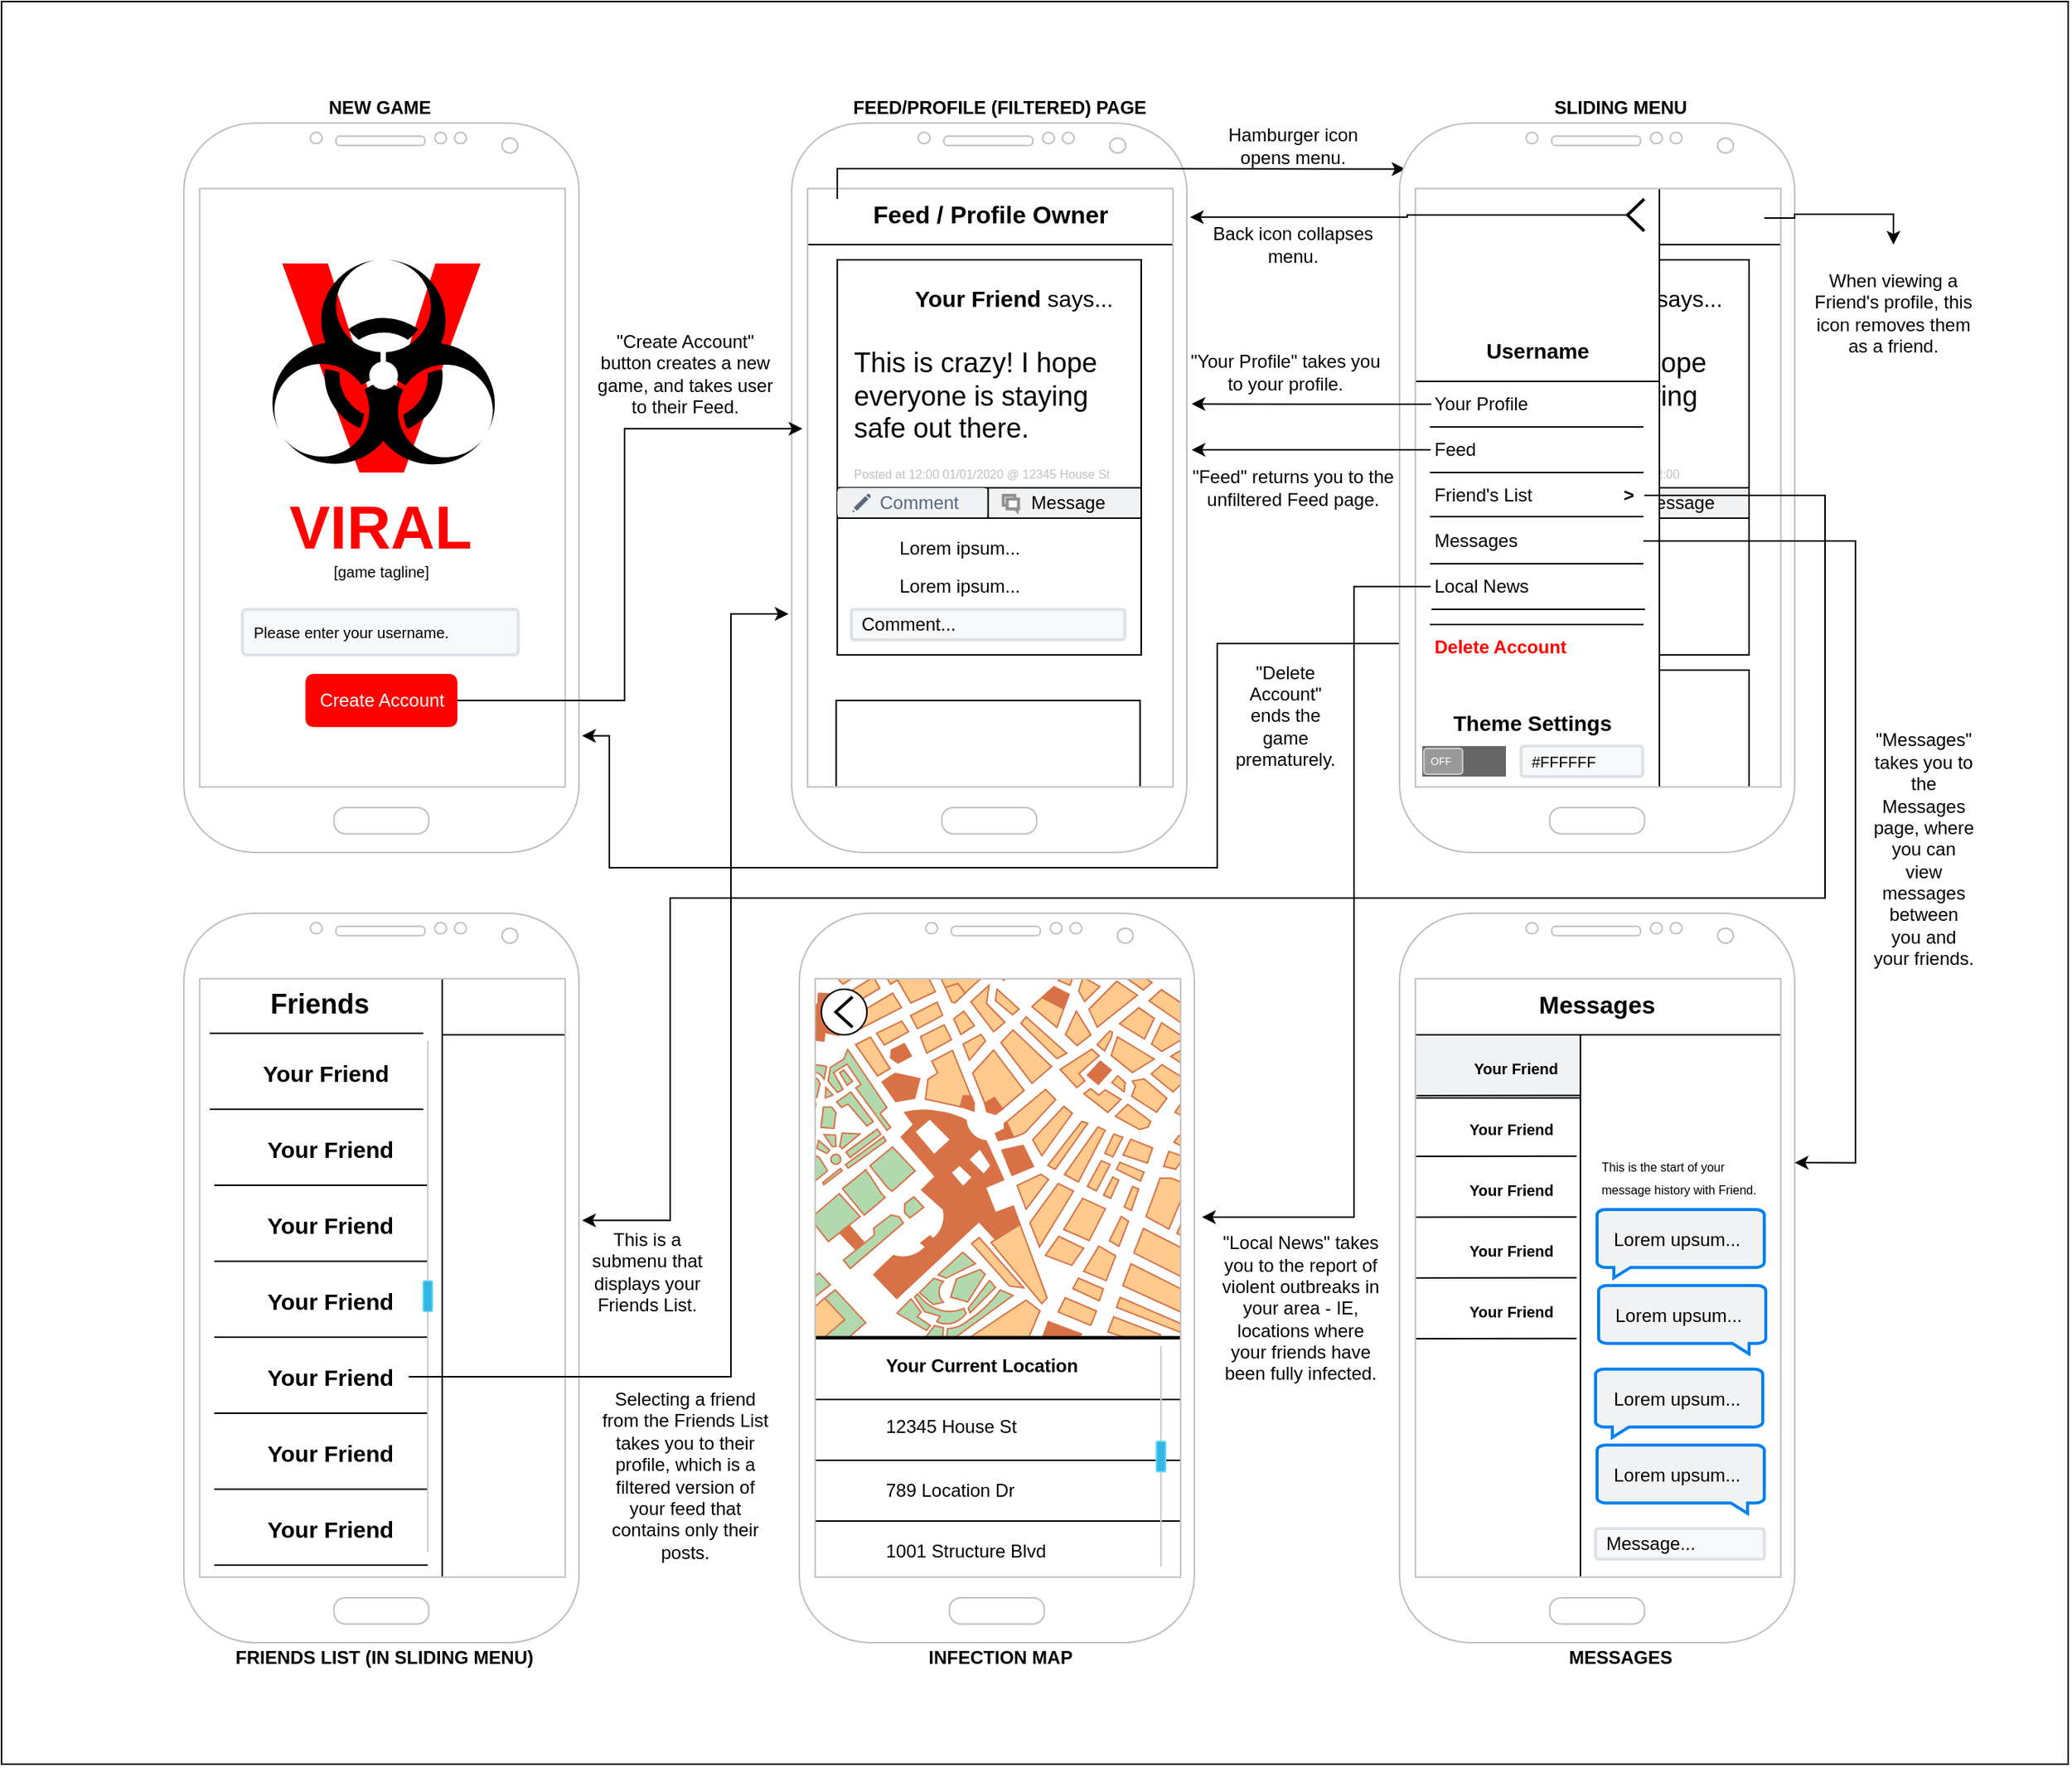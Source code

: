 <mxfile version="13.8.0" type="device"><diagram id="xBEG8nHPjuglZwFJelRr" name="Page-1"><mxGraphModel dx="2881" dy="2189" grid="1" gridSize="10" guides="1" tooltips="1" connect="1" arrows="1" fold="1" page="1" pageScale="1" pageWidth="850" pageHeight="1100" math="0" shadow="0"><root><mxCell id="0"/><mxCell id="1" parent="0"/><mxCell id="6QapBlnQZjhQ1HL3HOUa-1" value="" style="rounded=0;whiteSpace=wrap;html=1;" vertex="1" parent="1"><mxGeometry x="-80" y="-40" width="1360" height="1160" as="geometry"/></mxCell><mxCell id="NJCyC9JoE9aAot3dps7u-272" value="" style="group" parent="1" vertex="1" connectable="0"><mxGeometry x="849" y="650" width="120" height="350" as="geometry"/></mxCell><mxCell id="NJCyC9JoE9aAot3dps7u-276" value="" style="rounded=0;whiteSpace=wrap;html=1;strokeColor=#000000;fillColor=#FFFFFF;fontColor=#000000;" parent="NJCyC9JoE9aAot3dps7u-272" vertex="1"><mxGeometry y="-15" width="110" height="365" as="geometry"/></mxCell><mxCell id="NJCyC9JoE9aAot3dps7u-286" value="" style="group" parent="NJCyC9JoE9aAot3dps7u-272" vertex="1" connectable="0"><mxGeometry x="0.004" y="40" width="107.786" height="30" as="geometry"/></mxCell><mxCell id="NJCyC9JoE9aAot3dps7u-287" value="" style="shape=image;html=1;verticalAlign=top;verticalLabelPosition=bottom;labelBackgroundColor=#ffffff;imageAspect=0;aspect=fixed;image=https://cdn2.iconfinder.com/data/icons/circle-icons-1/64/profle-128.png" parent="NJCyC9JoE9aAot3dps7u-286" vertex="1"><mxGeometry x="4.716" width="23.077" height="23.077" as="geometry"/></mxCell><mxCell id="NJCyC9JoE9aAot3dps7u-288" value="&lt;font size=&quot;1&quot;&gt;&lt;b&gt;Your Friend&lt;/b&gt;&lt;/font&gt;" style="text;html=1;strokeColor=none;fillColor=none;align=left;verticalAlign=middle;whiteSpace=wrap;rounded=0;" parent="NJCyC9JoE9aAot3dps7u-286" vertex="1"><mxGeometry x="35.316" width="72.47" height="23.08" as="geometry"/></mxCell><mxCell id="NJCyC9JoE9aAot3dps7u-289" value="" style="endArrow=none;html=1;entryX=0.993;entryY=0.123;entryDx=0;entryDy=0;entryPerimeter=0;" parent="NJCyC9JoE9aAot3dps7u-286" edge="1"><mxGeometry width="50" height="50" relative="1" as="geometry"><mxPoint y="30" as="sourcePoint"/><mxPoint x="107.546" y="29.895" as="targetPoint"/></mxGeometry></mxCell><mxCell id="NJCyC9JoE9aAot3dps7u-285" value="" style="group" parent="NJCyC9JoE9aAot3dps7u-272" vertex="1" connectable="0"><mxGeometry x="0.004" y="80" width="107.786" height="30" as="geometry"/></mxCell><mxCell id="NJCyC9JoE9aAot3dps7u-282" value="" style="shape=image;html=1;verticalAlign=top;verticalLabelPosition=bottom;labelBackgroundColor=#ffffff;imageAspect=0;aspect=fixed;image=https://cdn2.iconfinder.com/data/icons/circle-icons-1/64/profle-128.png" parent="NJCyC9JoE9aAot3dps7u-285" vertex="1"><mxGeometry x="4.716" width="23.077" height="23.077" as="geometry"/></mxCell><mxCell id="NJCyC9JoE9aAot3dps7u-283" value="&lt;font size=&quot;1&quot;&gt;&lt;b&gt;Your Friend&lt;/b&gt;&lt;/font&gt;" style="text;html=1;strokeColor=none;fillColor=none;align=left;verticalAlign=middle;whiteSpace=wrap;rounded=0;" parent="NJCyC9JoE9aAot3dps7u-285" vertex="1"><mxGeometry x="35.316" width="72.47" height="23.08" as="geometry"/></mxCell><mxCell id="NJCyC9JoE9aAot3dps7u-284" value="" style="endArrow=none;html=1;entryX=0.993;entryY=0.123;entryDx=0;entryDy=0;entryPerimeter=0;" parent="NJCyC9JoE9aAot3dps7u-285" edge="1"><mxGeometry width="50" height="50" relative="1" as="geometry"><mxPoint y="30" as="sourcePoint"/><mxPoint x="107.546" y="29.895" as="targetPoint"/></mxGeometry></mxCell><mxCell id="NJCyC9JoE9aAot3dps7u-290" value="" style="group" parent="NJCyC9JoE9aAot3dps7u-272" vertex="1" connectable="0"><mxGeometry x="0.004" y="120" width="107.786" height="30" as="geometry"/></mxCell><mxCell id="NJCyC9JoE9aAot3dps7u-291" value="" style="shape=image;html=1;verticalAlign=top;verticalLabelPosition=bottom;labelBackgroundColor=#ffffff;imageAspect=0;aspect=fixed;image=https://cdn2.iconfinder.com/data/icons/circle-icons-1/64/profle-128.png" parent="NJCyC9JoE9aAot3dps7u-290" vertex="1"><mxGeometry x="4.716" width="23.077" height="23.077" as="geometry"/></mxCell><mxCell id="NJCyC9JoE9aAot3dps7u-292" value="&lt;font size=&quot;1&quot;&gt;&lt;b&gt;Your Friend&lt;/b&gt;&lt;/font&gt;" style="text;html=1;strokeColor=none;fillColor=none;align=left;verticalAlign=middle;whiteSpace=wrap;rounded=0;" parent="NJCyC9JoE9aAot3dps7u-290" vertex="1"><mxGeometry x="35.316" width="72.47" height="23.08" as="geometry"/></mxCell><mxCell id="NJCyC9JoE9aAot3dps7u-293" value="" style="endArrow=none;html=1;entryX=0.993;entryY=0.123;entryDx=0;entryDy=0;entryPerimeter=0;" parent="NJCyC9JoE9aAot3dps7u-290" edge="1"><mxGeometry width="50" height="50" relative="1" as="geometry"><mxPoint y="30" as="sourcePoint"/><mxPoint x="107.546" y="29.895" as="targetPoint"/></mxGeometry></mxCell><mxCell id="NJCyC9JoE9aAot3dps7u-295" value="" style="group" parent="NJCyC9JoE9aAot3dps7u-272" vertex="1" connectable="0"><mxGeometry x="0.004" y="160" width="107.786" height="30" as="geometry"/></mxCell><mxCell id="NJCyC9JoE9aAot3dps7u-296" value="" style="shape=image;html=1;verticalAlign=top;verticalLabelPosition=bottom;labelBackgroundColor=#ffffff;imageAspect=0;aspect=fixed;image=https://cdn2.iconfinder.com/data/icons/circle-icons-1/64/profle-128.png" parent="NJCyC9JoE9aAot3dps7u-295" vertex="1"><mxGeometry x="4.716" width="23.077" height="23.077" as="geometry"/></mxCell><mxCell id="NJCyC9JoE9aAot3dps7u-297" value="&lt;font size=&quot;1&quot;&gt;&lt;b&gt;Your Friend&lt;/b&gt;&lt;/font&gt;" style="text;html=1;strokeColor=none;fillColor=none;align=left;verticalAlign=middle;whiteSpace=wrap;rounded=0;" parent="NJCyC9JoE9aAot3dps7u-295" vertex="1"><mxGeometry x="35.316" width="72.47" height="23.08" as="geometry"/></mxCell><mxCell id="NJCyC9JoE9aAot3dps7u-298" value="" style="endArrow=none;html=1;entryX=0.993;entryY=0.123;entryDx=0;entryDy=0;entryPerimeter=0;" parent="NJCyC9JoE9aAot3dps7u-295" edge="1"><mxGeometry width="50" height="50" relative="1" as="geometry"><mxPoint y="30" as="sourcePoint"/><mxPoint x="107.546" y="29.895" as="targetPoint"/></mxGeometry></mxCell><mxCell id="NJCyC9JoE9aAot3dps7u-274" value="&lt;font size=&quot;1&quot;&gt;&lt;b&gt;Your Friend&lt;/b&gt;&lt;/font&gt;" style="text;html=1;strokeColor=none;fillColor=none;align=left;verticalAlign=middle;whiteSpace=wrap;rounded=0;" parent="NJCyC9JoE9aAot3dps7u-272" vertex="1"><mxGeometry x="37" width="72.47" height="23.08" as="geometry"/></mxCell><mxCell id="NJCyC9JoE9aAot3dps7u-273" value="" style="shape=image;html=1;verticalAlign=top;verticalLabelPosition=bottom;labelBackgroundColor=#ffffff;imageAspect=0;aspect=fixed;image=https://cdn2.iconfinder.com/data/icons/circle-icons-1/64/profle-128.png" parent="NJCyC9JoE9aAot3dps7u-272" vertex="1"><mxGeometry x="6.4" width="23.077" height="23.077" as="geometry"/></mxCell><mxCell id="NJCyC9JoE9aAot3dps7u-275" value="" style="endArrow=none;html=1;entryX=0.993;entryY=0.123;entryDx=0;entryDy=0;entryPerimeter=0;" parent="NJCyC9JoE9aAot3dps7u-272" target="NJCyC9JoE9aAot3dps7u-276" edge="1"><mxGeometry width="50" height="50" relative="1" as="geometry"><mxPoint x="1.684" y="30" as="sourcePoint"/><mxPoint x="80" y="30" as="targetPoint"/></mxGeometry></mxCell><mxCell id="NJCyC9JoE9aAot3dps7u-311" value="" style="rounded=0;whiteSpace=wrap;html=1;strokeColor=#000000;fontColor=#000000;fillColor=#F1F2F4;" parent="NJCyC9JoE9aAot3dps7u-272" vertex="1"><mxGeometry y="-10" width="110" height="41.54" as="geometry"/></mxCell><mxCell id="NJCyC9JoE9aAot3dps7u-312" value="" style="group" parent="NJCyC9JoE9aAot3dps7u-272" vertex="1" connectable="0"><mxGeometry x="2.214" width="107.786" height="30" as="geometry"/></mxCell><mxCell id="NJCyC9JoE9aAot3dps7u-313" value="" style="shape=image;html=1;verticalAlign=top;verticalLabelPosition=bottom;labelBackgroundColor=#ffffff;imageAspect=0;aspect=fixed;image=https://cdn2.iconfinder.com/data/icons/circle-icons-1/64/profle-128.png" parent="NJCyC9JoE9aAot3dps7u-312" vertex="1"><mxGeometry x="4.716" width="23.077" height="23.077" as="geometry"/></mxCell><mxCell id="NJCyC9JoE9aAot3dps7u-314" value="&lt;font size=&quot;1&quot;&gt;&lt;b&gt;Your Friend&lt;/b&gt;&lt;/font&gt;" style="text;html=1;strokeColor=none;fillColor=none;align=left;verticalAlign=middle;whiteSpace=wrap;rounded=0;" parent="NJCyC9JoE9aAot3dps7u-312" vertex="1"><mxGeometry x="35.316" width="72.47" height="23.08" as="geometry"/></mxCell><mxCell id="NJCyC9JoE9aAot3dps7u-315" value="" style="endArrow=none;html=1;entryX=0.993;entryY=0.123;entryDx=0;entryDy=0;entryPerimeter=0;" parent="NJCyC9JoE9aAot3dps7u-312" edge="1"><mxGeometry width="50" height="50" relative="1" as="geometry"><mxPoint y="30" as="sourcePoint"/><mxPoint x="107.546" y="29.895" as="targetPoint"/></mxGeometry></mxCell><mxCell id="NJCyC9JoE9aAot3dps7u-270" value="" style="shape=image;html=1;verticalAlign=top;verticalLabelPosition=bottom;labelBackgroundColor=#ffffff;imageAspect=0;aspect=fixed;image=https://cdn3.iconfinder.com/data/icons/faticons/32/view-01-128.png;rounded=0;strokeColor=#000000;fillColor=#FFFFFF;fontColor=#000000;" parent="1" vertex="1"><mxGeometry x="152" y="187" width="40" height="40" as="geometry"/></mxCell><mxCell id="NJCyC9JoE9aAot3dps7u-76" value="" style="verticalLabelPosition=bottom;shadow=0;dashed=0;align=center;html=1;verticalAlign=top;strokeWidth=1;shape=mxgraph.mockup.misc.map;rounded=0;fillColor=#FFFFFF;" parent="1" vertex="1"><mxGeometry x="452" y="595" width="250" height="245" as="geometry"/></mxCell><mxCell id="NJCyC9JoE9aAot3dps7u-90" value="" style="ellipse;whiteSpace=wrap;html=1;aspect=fixed;rounded=0;strokeColor=#000000;fillColor=#FFFFFF;" parent="1" vertex="1"><mxGeometry x="459.5" y="610" width="30" height="30" as="geometry"/></mxCell><mxCell id="NJCyC9JoE9aAot3dps7u-75" value="&lt;font color=&quot;#ff0000&quot; size=&quot;1&quot;&gt;&lt;b style=&quot;font-size: 200px&quot;&gt;V&lt;/b&gt;&lt;/font&gt;" style="text;html=1;strokeColor=none;fillColor=none;align=center;verticalAlign=middle;whiteSpace=wrap;rounded=0;" parent="1" vertex="1"><mxGeometry x="90" y="120" width="160" height="160" as="geometry"/></mxCell><mxCell id="NJCyC9JoE9aAot3dps7u-52" value="" style="rounded=0;whiteSpace=wrap;html=1;strokeColor=#000000;fillColor=#FFFFFF;" parent="1" vertex="1"><mxGeometry x="469.25" y="420" width="200" height="90" as="geometry"/></mxCell><mxCell id="NJCyC9JoE9aAot3dps7u-42" value="" style="rounded=0;whiteSpace=wrap;html=1;" parent="1" vertex="1"><mxGeometry x="470" y="280" width="99.25" height="20" as="geometry"/></mxCell><mxCell id="NJCyC9JoE9aAot3dps7u-10" value="&lt;b&gt;&lt;font style=&quot;font-size: 16px&quot;&gt;Feed / Profile Owner&lt;/font&gt;&lt;/b&gt;" style="rounded=0;whiteSpace=wrap;html=1;" parent="1" vertex="1"><mxGeometry x="450" y="80" width="242" height="40" as="geometry"/></mxCell><mxCell id="NJCyC9JoE9aAot3dps7u-1" value="" style="verticalLabelPosition=bottom;verticalAlign=top;html=1;shadow=0;dashed=0;strokeWidth=1;shape=mxgraph.android.phone2;strokeColor=#c0c0c0;" parent="1" vertex="1"><mxGeometry x="440" y="40" width="260" height="480" as="geometry"/></mxCell><mxCell id="NJCyC9JoE9aAot3dps7u-7" value="" style="verticalLabelPosition=bottom;verticalAlign=top;html=1;shadow=0;dashed=0;strokeWidth=1;shape=mxgraph.android.phone2;strokeColor=#c0c0c0;" parent="1" vertex="1"><mxGeometry x="40" y="40" width="260" height="480" as="geometry"/></mxCell><mxCell id="B_6YczKGoNm7txMbTcrK-3" style="edgeStyle=orthogonalEdgeStyle;rounded=0;orthogonalLoop=1;jettySize=auto;html=1;exitX=0.5;exitY=0;exitDx=0;exitDy=0;entryX=0.015;entryY=0.063;entryDx=0;entryDy=0;entryPerimeter=0;" parent="1" source="NJCyC9JoE9aAot3dps7u-11" target="NJCyC9JoE9aAot3dps7u-56" edge="1"><mxGeometry relative="1" as="geometry"><mxPoint x="800" y="150" as="targetPoint"/></mxGeometry></mxCell><mxCell id="NJCyC9JoE9aAot3dps7u-11" value="" style="shape=image;html=1;verticalAlign=top;verticalLabelPosition=bottom;labelBackgroundColor=#ffffff;imageAspect=0;aspect=fixed;image=https://cdn4.iconfinder.com/data/icons/wirecons-free-vector-icons/32/menu-alt-128.png" parent="1" vertex="1"><mxGeometry x="460" y="90" width="20" height="20" as="geometry"/></mxCell><mxCell id="NJCyC9JoE9aAot3dps7u-33" value="" style="rounded=0;whiteSpace=wrap;html=1;" parent="1" vertex="1"><mxGeometry x="470" y="130" width="200" height="150" as="geometry"/></mxCell><mxCell id="NJCyC9JoE9aAot3dps7u-34" value="" style="shape=image;html=1;verticalAlign=top;verticalLabelPosition=bottom;labelBackgroundColor=#ffffff;imageAspect=0;aspect=fixed;image=https://cdn2.iconfinder.com/data/icons/circle-icons-1/64/profle-128.png" parent="1" vertex="1"><mxGeometry x="479.25" y="140" width="30" height="30" as="geometry"/></mxCell><mxCell id="NJCyC9JoE9aAot3dps7u-35" value="&lt;font style=&quot;font-size: 15px&quot;&gt;&lt;b&gt;Your Friend&lt;/b&gt;&amp;nbsp;says...&lt;/font&gt;" style="text;html=1;strokeColor=none;fillColor=none;align=left;verticalAlign=middle;whiteSpace=wrap;rounded=0;" parent="1" vertex="1"><mxGeometry x="519.25" y="140" width="150" height="30" as="geometry"/></mxCell><mxCell id="NJCyC9JoE9aAot3dps7u-36" value="&lt;font style=&quot;font-size: 8px&quot; color=&quot;#bfbfbf&quot;&gt;Posted at 12:00 01/01/2020 @ 12345 House St&lt;/font&gt;" style="text;html=1;strokeColor=none;fillColor=none;align=left;verticalAlign=middle;whiteSpace=wrap;rounded=0;" parent="1" vertex="1"><mxGeometry x="479.25" y="260" width="180" height="20" as="geometry"/></mxCell><mxCell id="NJCyC9JoE9aAot3dps7u-37" value="&lt;font style=&quot;font-size: 18px&quot;&gt;This is crazy! I hope everyone is staying safe out there.&lt;/font&gt;" style="text;html=1;strokeColor=none;fillColor=none;align=left;verticalAlign=middle;whiteSpace=wrap;rounded=0;" parent="1" vertex="1"><mxGeometry x="479.25" y="180" width="180" height="80" as="geometry"/></mxCell><mxCell id="NJCyC9JoE9aAot3dps7u-39" value="Comment" style="rounded=1;align=left;fillColor=#F1F2F4;strokeColor=none;html=1;fontColor=#596780;fontSize=12;spacingLeft=26;" parent="1" vertex="1"><mxGeometry x="470" y="280" width="99.25" height="20" as="geometry"/></mxCell><mxCell id="NJCyC9JoE9aAot3dps7u-40" value="" style="shape=mxgraph.mscae.intune.subscription_portal;fillColor=#596780;strokeColor=none;fontColor=#ffffff;labelPosition=right;verticalLabelPosition=middle;align=left;verticalAlign=middle;html=1;spacingLeft=5" parent="NJCyC9JoE9aAot3dps7u-39" vertex="1"><mxGeometry y="0.5" width="12" height="12" relative="1" as="geometry"><mxPoint x="10" y="-6" as="offset"/></mxGeometry></mxCell><mxCell id="NJCyC9JoE9aAot3dps7u-43" value="&amp;nbsp; &amp;nbsp; &amp;nbsp; &amp;nbsp; Message" style="rounded=0;whiteSpace=wrap;html=1;align=left;fillColor=#F1F2F4;" parent="1" vertex="1"><mxGeometry x="569.25" y="280" width="100.75" height="20" as="geometry"/></mxCell><mxCell id="NJCyC9JoE9aAot3dps7u-44" value="" style="html=1;verticalLabelPosition=bottom;align=center;labelBackgroundColor=#ffffff;verticalAlign=top;strokeWidth=2;shadow=0;dashed=0;shape=mxgraph.ios7.icons.messages;strokeColor=#8F8F8F;" parent="1" vertex="1"><mxGeometry x="579.25" y="285" width="10" height="10" as="geometry"/></mxCell><mxCell id="NJCyC9JoE9aAot3dps7u-45" value="" style="rounded=0;whiteSpace=wrap;html=1;fillColor=#FFFFFF;" parent="1" vertex="1"><mxGeometry x="470" y="300" width="200" height="90" as="geometry"/></mxCell><mxCell id="NJCyC9JoE9aAot3dps7u-48" value="" style="shape=image;html=1;verticalAlign=top;verticalLabelPosition=bottom;labelBackgroundColor=#ffffff;imageAspect=0;aspect=fixed;image=https://cdn2.iconfinder.com/data/icons/circle-icons-1/64/profle-128.png" parent="1" vertex="1"><mxGeometry x="479.25" y="310" width="20" height="20" as="geometry"/></mxCell><mxCell id="NJCyC9JoE9aAot3dps7u-49" value="Lorem ipsum..." style="text;html=1;strokeColor=none;fillColor=none;align=left;verticalAlign=middle;whiteSpace=wrap;rounded=0;" parent="1" vertex="1"><mxGeometry x="509.25" y="310" width="140" height="20" as="geometry"/></mxCell><mxCell id="NJCyC9JoE9aAot3dps7u-50" value="" style="shape=image;html=1;verticalAlign=top;verticalLabelPosition=bottom;labelBackgroundColor=#ffffff;imageAspect=0;aspect=fixed;image=https://cdn2.iconfinder.com/data/icons/circle-icons-1/64/profle-128.png" parent="1" vertex="1"><mxGeometry x="479.25" y="335" width="20" height="20" as="geometry"/></mxCell><mxCell id="NJCyC9JoE9aAot3dps7u-51" value="Lorem ipsum..." style="text;html=1;strokeColor=none;fillColor=none;align=left;verticalAlign=middle;whiteSpace=wrap;rounded=0;" parent="1" vertex="1"><mxGeometry x="509.25" y="335" width="140" height="20" as="geometry"/></mxCell><mxCell id="NJCyC9JoE9aAot3dps7u-53" value="" style="rounded=0;whiteSpace=wrap;html=1;strokeColor=#000000;fillColor=#FFFFFF;" parent="1" vertex="1"><mxGeometry x="870" y="400" width="200" height="90" as="geometry"/></mxCell><mxCell id="NJCyC9JoE9aAot3dps7u-54" value="" style="rounded=0;whiteSpace=wrap;html=1;" parent="1" vertex="1"><mxGeometry x="870" y="280" width="100" height="20" as="geometry"/></mxCell><mxCell id="NJCyC9JoE9aAot3dps7u-55" value="&lt;b&gt;&lt;font style=&quot;font-size: 16px&quot;&gt;Feed&lt;/font&gt;&lt;/b&gt;" style="rounded=0;whiteSpace=wrap;html=1;" parent="1" vertex="1"><mxGeometry x="850" y="80" width="242" height="40" as="geometry"/></mxCell><mxCell id="NJCyC9JoE9aAot3dps7u-57" value="" style="shape=image;html=1;verticalAlign=top;verticalLabelPosition=bottom;labelBackgroundColor=#ffffff;imageAspect=0;aspect=fixed;image=https://cdn4.iconfinder.com/data/icons/wirecons-free-vector-icons/32/menu-alt-128.png" parent="1" vertex="1"><mxGeometry x="860" y="90" width="20" height="20" as="geometry"/></mxCell><mxCell id="NJCyC9JoE9aAot3dps7u-58" value="" style="rounded=0;whiteSpace=wrap;html=1;" parent="1" vertex="1"><mxGeometry x="870" y="130" width="200" height="150" as="geometry"/></mxCell><mxCell id="NJCyC9JoE9aAot3dps7u-59" value="" style="shape=image;html=1;verticalAlign=top;verticalLabelPosition=bottom;labelBackgroundColor=#ffffff;imageAspect=0;aspect=fixed;image=https://cdn2.iconfinder.com/data/icons/circle-icons-1/64/profle-128.png" parent="1" vertex="1"><mxGeometry x="880" y="140" width="30" height="30" as="geometry"/></mxCell><mxCell id="NJCyC9JoE9aAot3dps7u-60" value="&lt;font style=&quot;font-size: 15px&quot;&gt;&lt;b&gt;Your Friend&lt;/b&gt;&amp;nbsp;says...&lt;/font&gt;" style="text;html=1;strokeColor=none;fillColor=none;align=left;verticalAlign=middle;whiteSpace=wrap;rounded=0;" parent="1" vertex="1"><mxGeometry x="920" y="140" width="150" height="30" as="geometry"/></mxCell><mxCell id="NJCyC9JoE9aAot3dps7u-61" value="&lt;font style=&quot;font-size: 8px&quot; color=&quot;#bfbfbf&quot;&gt;Posted at 01/01/2020 @ 12:00&lt;/font&gt;" style="text;html=1;strokeColor=none;fillColor=none;align=center;verticalAlign=middle;whiteSpace=wrap;rounded=0;" parent="1" vertex="1"><mxGeometry x="870" y="260" width="200" height="20" as="geometry"/></mxCell><mxCell id="NJCyC9JoE9aAot3dps7u-62" value="&lt;font style=&quot;font-size: 18px&quot;&gt;This is crazy! I hope everyone is staying safe out there.&lt;/font&gt;" style="text;html=1;strokeColor=none;fillColor=none;align=left;verticalAlign=middle;whiteSpace=wrap;rounded=0;" parent="1" vertex="1"><mxGeometry x="880" y="180" width="180" height="80" as="geometry"/></mxCell><mxCell id="NJCyC9JoE9aAot3dps7u-63" value="Comment" style="rounded=1;align=left;fillColor=#F1F2F4;strokeColor=none;html=1;fontColor=#596780;fontSize=12;spacingLeft=26;" parent="1" vertex="1"><mxGeometry x="870" y="280" width="100" height="20" as="geometry"/></mxCell><mxCell id="NJCyC9JoE9aAot3dps7u-64" value="" style="shape=mxgraph.mscae.intune.subscription_portal;fillColor=#596780;strokeColor=none;fontColor=#ffffff;labelPosition=right;verticalLabelPosition=middle;align=left;verticalAlign=middle;html=1;spacingLeft=5" parent="NJCyC9JoE9aAot3dps7u-63" vertex="1"><mxGeometry y="0.5" width="12" height="12" relative="1" as="geometry"><mxPoint x="10" y="-6" as="offset"/></mxGeometry></mxCell><mxCell id="NJCyC9JoE9aAot3dps7u-65" value="&amp;nbsp; &amp;nbsp; &amp;nbsp; &amp;nbsp; Message" style="rounded=0;whiteSpace=wrap;html=1;align=left;fillColor=#F1F2F4;" parent="1" vertex="1"><mxGeometry x="970" y="280" width="100" height="20" as="geometry"/></mxCell><mxCell id="NJCyC9JoE9aAot3dps7u-66" value="" style="html=1;verticalLabelPosition=bottom;align=center;labelBackgroundColor=#ffffff;verticalAlign=top;strokeWidth=2;shadow=0;dashed=0;shape=mxgraph.ios7.icons.messages;strokeColor=#8F8F8F;" parent="1" vertex="1"><mxGeometry x="980" y="285" width="10" height="10" as="geometry"/></mxCell><mxCell id="NJCyC9JoE9aAot3dps7u-67" value="" style="rounded=0;whiteSpace=wrap;html=1;fillColor=#FFFFFF;" parent="1" vertex="1"><mxGeometry x="870" y="300" width="200" height="90" as="geometry"/></mxCell><mxCell id="NJCyC9JoE9aAot3dps7u-68" value="" style="shape=image;html=1;verticalAlign=top;verticalLabelPosition=bottom;labelBackgroundColor=#ffffff;imageAspect=0;aspect=fixed;image=https://cdn2.iconfinder.com/data/icons/circle-icons-1/64/profle-128.png" parent="1" vertex="1"><mxGeometry x="880" y="310" width="20" height="20" as="geometry"/></mxCell><mxCell id="NJCyC9JoE9aAot3dps7u-69" value="Blah blah blah...." style="text;html=1;strokeColor=none;fillColor=none;align=left;verticalAlign=middle;whiteSpace=wrap;rounded=0;" parent="1" vertex="1"><mxGeometry x="910" y="310" width="140" height="20" as="geometry"/></mxCell><mxCell id="NJCyC9JoE9aAot3dps7u-70" value="" style="shape=image;html=1;verticalAlign=top;verticalLabelPosition=bottom;labelBackgroundColor=#ffffff;imageAspect=0;aspect=fixed;image=https://cdn2.iconfinder.com/data/icons/circle-icons-1/64/profle-128.png" parent="1" vertex="1"><mxGeometry x="880" y="335" width="20" height="20" as="geometry"/></mxCell><mxCell id="NJCyC9JoE9aAot3dps7u-71" value="Blah blah blah...." style="text;html=1;strokeColor=none;fillColor=none;align=left;verticalAlign=middle;whiteSpace=wrap;rounded=0;" parent="1" vertex="1"><mxGeometry x="910" y="335" width="140" height="20" as="geometry"/></mxCell><mxCell id="B_6YczKGoNm7txMbTcrK-13" style="edgeStyle=orthogonalEdgeStyle;rounded=0;orthogonalLoop=1;jettySize=auto;html=1;exitX=0;exitY=0.75;exitDx=0;exitDy=0;entryX=1.008;entryY=0.84;entryDx=0;entryDy=0;entryPerimeter=0;" parent="1" source="NJCyC9JoE9aAot3dps7u-13" target="NJCyC9JoE9aAot3dps7u-7" edge="1"><mxGeometry relative="1" as="geometry"><mxPoint x="320" y="440" as="targetPoint"/><Array as="points"><mxPoint x="720" y="383"/><mxPoint x="720" y="530"/><mxPoint x="320" y="530"/><mxPoint x="320" y="443"/></Array></mxGeometry></mxCell><mxCell id="NJCyC9JoE9aAot3dps7u-13" value="" style="rounded=0;whiteSpace=wrap;html=1;" parent="1" vertex="1"><mxGeometry x="850" y="75" width="161" height="410" as="geometry"/></mxCell><mxCell id="NJCyC9JoE9aAot3dps7u-46" value="" style="group" parent="1" vertex="1" connectable="0"><mxGeometry x="850" y="80" width="161" height="320" as="geometry"/></mxCell><mxCell id="NJCyC9JoE9aAot3dps7u-14" value="" style="rounded=0;whiteSpace=wrap;html=1;" parent="NJCyC9JoE9aAot3dps7u-46" vertex="1"><mxGeometry width="161" height="130" as="geometry"/></mxCell><mxCell id="NJCyC9JoE9aAot3dps7u-15" value="&lt;b&gt;&lt;font style=&quot;font-size: 14px&quot;&gt;Username&lt;/font&gt;&lt;/b&gt;" style="text;html=1;strokeColor=none;fillColor=none;align=center;verticalAlign=middle;whiteSpace=wrap;rounded=0;" parent="NJCyC9JoE9aAot3dps7u-46" vertex="1"><mxGeometry x="31" y="90" width="100" height="40" as="geometry"/></mxCell><mxCell id="NJCyC9JoE9aAot3dps7u-17" value="" style="shape=image;html=1;verticalAlign=top;verticalLabelPosition=bottom;labelBackgroundColor=#ffffff;imageAspect=0;aspect=fixed;image=https://cdn2.iconfinder.com/data/icons/circle-icons-1/64/profle-128.png" parent="NJCyC9JoE9aAot3dps7u-46" vertex="1"><mxGeometry x="45.5" y="20" width="70" height="70" as="geometry"/></mxCell><mxCell id="NJCyC9JoE9aAot3dps7u-18" value="Your Profile" style="text;html=1;strokeColor=none;fillColor=none;align=left;verticalAlign=middle;whiteSpace=wrap;rounded=0;" parent="NJCyC9JoE9aAot3dps7u-46" vertex="1"><mxGeometry x="11" y="130" width="140" height="30" as="geometry"/></mxCell><mxCell id="NJCyC9JoE9aAot3dps7u-19" value="Feed" style="text;html=1;strokeColor=none;fillColor=none;align=left;verticalAlign=middle;whiteSpace=wrap;rounded=0;" parent="NJCyC9JoE9aAot3dps7u-46" vertex="1"><mxGeometry x="10.5" y="160" width="140" height="30" as="geometry"/></mxCell><mxCell id="NJCyC9JoE9aAot3dps7u-20" value="Friend's List&amp;nbsp; &amp;nbsp; &amp;nbsp; &amp;nbsp; &amp;nbsp; &amp;nbsp; &amp;nbsp; &amp;nbsp; &amp;nbsp; &lt;b&gt;&amp;gt;&lt;/b&gt;" style="text;html=1;strokeColor=none;fillColor=none;align=left;verticalAlign=middle;whiteSpace=wrap;rounded=0;" parent="NJCyC9JoE9aAot3dps7u-46" vertex="1"><mxGeometry x="11" y="190" width="140" height="30" as="geometry"/></mxCell><mxCell id="NJCyC9JoE9aAot3dps7u-22" value="" style="endArrow=none;html=1;" parent="NJCyC9JoE9aAot3dps7u-46" edge="1"><mxGeometry width="50" height="50" relative="1" as="geometry"><mxPoint x="10" y="190" as="sourcePoint"/><mxPoint x="150.5" y="190" as="targetPoint"/></mxGeometry></mxCell><mxCell id="NJCyC9JoE9aAot3dps7u-23" value="" style="endArrow=none;html=1;" parent="NJCyC9JoE9aAot3dps7u-46" edge="1"><mxGeometry width="50" height="50" relative="1" as="geometry"><mxPoint x="10" y="160" as="sourcePoint"/><mxPoint x="150.5" y="160" as="targetPoint"/></mxGeometry></mxCell><mxCell id="NJCyC9JoE9aAot3dps7u-25" value="Messages" style="text;html=1;strokeColor=none;fillColor=none;align=left;verticalAlign=middle;whiteSpace=wrap;rounded=0;" parent="NJCyC9JoE9aAot3dps7u-46" vertex="1"><mxGeometry x="10.5" y="220" width="140" height="30" as="geometry"/></mxCell><mxCell id="NJCyC9JoE9aAot3dps7u-27" value="Local News" style="text;html=1;strokeColor=none;fillColor=none;align=left;verticalAlign=middle;whiteSpace=wrap;rounded=0;" parent="NJCyC9JoE9aAot3dps7u-46" vertex="1"><mxGeometry x="10.5" y="250" width="140" height="30" as="geometry"/></mxCell><mxCell id="NJCyC9JoE9aAot3dps7u-29" value="&lt;b&gt;&lt;font color=&quot;#ff0000&quot;&gt;Delete Account&lt;/font&gt;&lt;/b&gt;" style="text;html=1;strokeColor=none;fillColor=none;align=left;verticalAlign=middle;whiteSpace=wrap;rounded=0;" parent="NJCyC9JoE9aAot3dps7u-46" vertex="1"><mxGeometry x="10.5" y="290" width="140" height="30" as="geometry"/></mxCell><mxCell id="NJCyC9JoE9aAot3dps7u-32" value="" style="endArrow=none;html=1;" parent="NJCyC9JoE9aAot3dps7u-46" edge="1"><mxGeometry width="50" height="50" relative="1" as="geometry"><mxPoint x="10" y="290" as="sourcePoint"/><mxPoint x="150.5" y="290" as="targetPoint"/></mxGeometry></mxCell><mxCell id="NJCyC9JoE9aAot3dps7u-24" value="" style="endArrow=none;html=1;" parent="NJCyC9JoE9aAot3dps7u-46" edge="1"><mxGeometry width="50" height="50" relative="1" as="geometry"><mxPoint x="10" y="219" as="sourcePoint"/><mxPoint x="150.5" y="219" as="targetPoint"/></mxGeometry></mxCell><mxCell id="NJCyC9JoE9aAot3dps7u-21" value="" style="endArrow=none;html=1;" parent="NJCyC9JoE9aAot3dps7u-46" edge="1"><mxGeometry width="50" height="50" relative="1" as="geometry"><mxPoint x="10" y="250" as="sourcePoint"/><mxPoint x="150.5" y="250" as="targetPoint"/></mxGeometry></mxCell><mxCell id="NJCyC9JoE9aAot3dps7u-73" value="" style="html=1;verticalLabelPosition=bottom;labelBackgroundColor=#ffffff;verticalAlign=top;shadow=0;dashed=0;strokeWidth=2;shape=mxgraph.ios7.misc.left;rounded=0;fillColor=#FFFFFF;" parent="NJCyC9JoE9aAot3dps7u-46" vertex="1"><mxGeometry x="140" y="10" width="11" height="21" as="geometry"/></mxCell><mxCell id="NJCyC9JoE9aAot3dps7u-31" value="" style="endArrow=none;html=1;" parent="NJCyC9JoE9aAot3dps7u-46" edge="1"><mxGeometry width="50" height="50" relative="1" as="geometry"><mxPoint x="11" y="280" as="sourcePoint"/><mxPoint x="151.5" y="280" as="targetPoint"/></mxGeometry></mxCell><mxCell id="NJCyC9JoE9aAot3dps7u-56" value="" style="verticalLabelPosition=bottom;verticalAlign=top;html=1;shadow=0;dashed=0;strokeWidth=1;shape=mxgraph.android.phone2;strokeColor=#c0c0c0;" parent="1" vertex="1"><mxGeometry x="840" y="40" width="260" height="480" as="geometry"/></mxCell><mxCell id="NJCyC9JoE9aAot3dps7u-74" value="" style="shape=mxgraph.signs.safety.biohazard;html=1;pointerEvents=1;fillColor=#000000;strokeColor=none;verticalLabelPosition=bottom;verticalAlign=top;align=center;rounded=0;" parent="1" vertex="1"><mxGeometry x="93" y="130" width="157" height="140" as="geometry"/></mxCell><mxCell id="NJCyC9JoE9aAot3dps7u-84" value="" style="rounded=0;whiteSpace=wrap;html=1;strokeColor=#000000;fillColor=#FFFFFF;" parent="1" vertex="1"><mxGeometry x="450" y="840" width="250" height="40" as="geometry"/></mxCell><mxCell id="NJCyC9JoE9aAot3dps7u-85" value="" style="rounded=0;whiteSpace=wrap;html=1;strokeColor=#000000;fillColor=#FFFFFF;" parent="1" vertex="1"><mxGeometry x="450" y="880" width="250" height="40" as="geometry"/></mxCell><mxCell id="NJCyC9JoE9aAot3dps7u-86" value="" style="rounded=0;whiteSpace=wrap;html=1;strokeColor=#000000;fillColor=#FFFFFF;" parent="1" vertex="1"><mxGeometry x="450" y="920" width="250" height="40" as="geometry"/></mxCell><mxCell id="NJCyC9JoE9aAot3dps7u-87" value="" style="rounded=0;whiteSpace=wrap;html=1;strokeColor=#000000;fillColor=#FFFFFF;" parent="1" vertex="1"><mxGeometry x="450" y="960" width="250" height="40" as="geometry"/></mxCell><mxCell id="NJCyC9JoE9aAot3dps7u-88" value="" style="html=1;verticalLabelPosition=bottom;labelBackgroundColor=#ffffff;verticalAlign=top;shadow=0;dashed=0;strokeWidth=2;shape=mxgraph.ios7.misc.left;rounded=0;fillColor=#FFFFFF;" parent="1" vertex="1"><mxGeometry x="469" y="615" width="11" height="20" as="geometry"/></mxCell><mxCell id="NJCyC9JoE9aAot3dps7u-8" value="" style="verticalLabelPosition=bottom;verticalAlign=top;html=1;shadow=0;dashed=0;strokeWidth=1;shape=mxgraph.android.phone2;strokeColor=#c0c0c0;" parent="1" vertex="1"><mxGeometry x="445" y="560" width="260" height="480" as="geometry"/></mxCell><mxCell id="NJCyC9JoE9aAot3dps7u-92" value="" style="shape=image;html=1;verticalAlign=top;verticalLabelPosition=bottom;labelBackgroundColor=#ffffff;imageAspect=0;aspect=fixed;image=https://cdn0.iconfinder.com/data/icons/small-n-flat/24/678111-map-marker-128.png;rounded=0;strokeColor=#000000;fillColor=#FFFFFF;fontColor=#000000;" parent="1" vertex="1"><mxGeometry x="578" y="703" width="40" height="40" as="geometry"/></mxCell><mxCell id="NJCyC9JoE9aAot3dps7u-94" value="" style="shape=image;html=1;verticalAlign=top;verticalLabelPosition=bottom;labelBackgroundColor=#ffffff;imageAspect=0;aspect=fixed;image=https://cdn4.iconfinder.com/data/icons/user-interface-glyph-5/32/Location-128.png;rounded=0;strokeColor=#000000;fillColor=#FFFFFF;fontColor=#000000;" parent="1" vertex="1"><mxGeometry x="486" y="695" width="40" height="40" as="geometry"/></mxCell><mxCell id="NJCyC9JoE9aAot3dps7u-95" value="" style="shape=image;html=1;verticalAlign=top;verticalLabelPosition=bottom;labelBackgroundColor=#ffffff;imageAspect=0;aspect=fixed;image=https://cdn4.iconfinder.com/data/icons/user-interface-glyph-5/32/Location-128.png;rounded=0;strokeColor=#000000;fillColor=#FFFFFF;fontColor=#000000;" parent="1" vertex="1"><mxGeometry x="550" y="635" width="40" height="40" as="geometry"/></mxCell><mxCell id="NJCyC9JoE9aAot3dps7u-96" value="" style="shape=image;html=1;verticalAlign=top;verticalLabelPosition=bottom;labelBackgroundColor=#ffffff;imageAspect=0;aspect=fixed;image=https://cdn4.iconfinder.com/data/icons/user-interface-glyph-5/32/Location-128.png;rounded=0;strokeColor=#000000;fillColor=#FFFFFF;fontColor=#000000;" parent="1" vertex="1"><mxGeometry x="646" y="657" width="40" height="40" as="geometry"/></mxCell><mxCell id="NJCyC9JoE9aAot3dps7u-97" value="" style="shape=image;html=1;verticalAlign=top;verticalLabelPosition=bottom;labelBackgroundColor=#ffffff;imageAspect=0;aspect=fixed;image=https://cdn4.iconfinder.com/data/icons/user-interface-glyph-5/32/Location-128.png;rounded=0;strokeColor=#000000;fillColor=#FFFFFF;fontColor=#000000;" parent="1" vertex="1"><mxGeometry x="536" y="768" width="40" height="40" as="geometry"/></mxCell><mxCell id="NJCyC9JoE9aAot3dps7u-98" value="" style="shape=image;html=1;verticalAlign=top;verticalLabelPosition=bottom;labelBackgroundColor=#ffffff;imageAspect=0;aspect=fixed;image=https://cdn4.iconfinder.com/data/icons/user-interface-glyph-5/32/Location-128.png;rounded=0;strokeColor=#000000;fillColor=#FFFFFF;fontColor=#000000;" parent="1" vertex="1"><mxGeometry x="615" y="725" width="40" height="40" as="geometry"/></mxCell><mxCell id="NJCyC9JoE9aAot3dps7u-99" value="" style="shape=image;html=1;verticalAlign=top;verticalLabelPosition=bottom;labelBackgroundColor=#ffffff;imageAspect=0;aspect=fixed;image=https://cdn4.iconfinder.com/data/icons/user-interface-glyph-5/32/Location-128.png;rounded=0;strokeColor=#000000;fillColor=#FFFFFF;fontColor=#000000;" parent="1" vertex="1"><mxGeometry x="459.5" y="965" width="30" height="30" as="geometry"/></mxCell><mxCell id="NJCyC9JoE9aAot3dps7u-101" value="" style="shape=image;html=1;verticalAlign=top;verticalLabelPosition=bottom;labelBackgroundColor=#ffffff;imageAspect=0;aspect=fixed;image=https://cdn4.iconfinder.com/data/icons/user-interface-glyph-5/32/Location-128.png;rounded=0;strokeColor=#000000;fillColor=#FFFFFF;fontColor=#000000;" parent="1" vertex="1"><mxGeometry x="460" y="925" width="30" height="30" as="geometry"/></mxCell><mxCell id="NJCyC9JoE9aAot3dps7u-102" value="" style="shape=image;html=1;verticalAlign=top;verticalLabelPosition=bottom;labelBackgroundColor=#ffffff;imageAspect=0;aspect=fixed;image=https://cdn4.iconfinder.com/data/icons/user-interface-glyph-5/32/Location-128.png;rounded=0;strokeColor=#000000;fillColor=#FFFFFF;fontColor=#000000;" parent="1" vertex="1"><mxGeometry x="459.5" y="885" width="30" height="30" as="geometry"/></mxCell><mxCell id="NJCyC9JoE9aAot3dps7u-103" value="" style="shape=image;html=1;verticalAlign=top;verticalLabelPosition=bottom;labelBackgroundColor=#ffffff;imageAspect=0;aspect=fixed;image=https://cdn0.iconfinder.com/data/icons/small-n-flat/24/678111-map-marker-128.png;rounded=0;strokeColor=#000000;fillColor=#FFFFFF;fontColor=#000000;" parent="1" vertex="1"><mxGeometry x="460" y="845" width="30" height="30" as="geometry"/></mxCell><mxCell id="B_6YczKGoNm7txMbTcrK-1" style="edgeStyle=orthogonalEdgeStyle;rounded=0;orthogonalLoop=1;jettySize=auto;html=1;exitX=1;exitY=0.5;exitDx=0;exitDy=0;entryX=0.027;entryY=0.419;entryDx=0;entryDy=0;entryPerimeter=0;" parent="1" source="NJCyC9JoE9aAot3dps7u-105" target="NJCyC9JoE9aAot3dps7u-1" edge="1"><mxGeometry relative="1" as="geometry"/></mxCell><mxCell id="NJCyC9JoE9aAot3dps7u-105" value="Create Account" style="rounded=1;align=center;strokeColor=none;html=1;fontColor=#ffffff;fontSize=12;fillColor=#FF0000;" parent="1" vertex="1"><mxGeometry x="120" y="402.5" width="100" height="35" as="geometry"/></mxCell><mxCell id="NJCyC9JoE9aAot3dps7u-109" value="&lt;b&gt;&lt;font style=&quot;font-size: 16px&quot;&gt;Messages&lt;/font&gt;&lt;/b&gt;" style="rounded=0;whiteSpace=wrap;html=1;" parent="1" vertex="1"><mxGeometry x="49" y="600" width="242" height="40" as="geometry"/></mxCell><mxCell id="NJCyC9JoE9aAot3dps7u-110" value="" style="shape=image;html=1;verticalAlign=top;verticalLabelPosition=bottom;labelBackgroundColor=#ffffff;imageAspect=0;aspect=fixed;image=https://cdn4.iconfinder.com/data/icons/wirecons-free-vector-icons/32/menu-alt-128.png" parent="1" vertex="1"><mxGeometry x="60" y="610" width="20" height="20" as="geometry"/></mxCell><mxCell id="NJCyC9JoE9aAot3dps7u-145" value="" style="verticalLabelPosition=bottom;verticalAlign=top;html=1;shadow=0;dashed=0;strokeWidth=1;shape=mxgraph.android.switch_off;fillColor=#666666;rounded=0;fontColor=#000000;" parent="1" vertex="1"><mxGeometry x="855" y="450" width="55" height="20" as="geometry"/></mxCell><mxCell id="NJCyC9JoE9aAot3dps7u-149" value="&lt;font style=&quot;font-size: 10px&quot;&gt;#FFFFFF&lt;/font&gt;" style="rounded=1;arcSize=9;fillColor=#F7F8F9;align=left;spacingLeft=5;strokeColor=#DEE1E6;html=1;strokeWidth=2;fontSize=12" parent="1" vertex="1"><mxGeometry x="920" y="450" width="80" height="20" as="geometry"/></mxCell><mxCell id="NJCyC9JoE9aAot3dps7u-150" value="&lt;b&gt;&lt;font style=&quot;font-size: 14px&quot;&gt;Theme Settings&lt;/font&gt;&lt;/b&gt;" style="text;html=1;strokeColor=none;fillColor=none;align=center;verticalAlign=middle;whiteSpace=wrap;rounded=0;fontColor=#000000;" parent="1" vertex="1"><mxGeometry x="855" y="420" width="145" height="30" as="geometry"/></mxCell><mxCell id="NJCyC9JoE9aAot3dps7u-151" value="&lt;b&gt;Your Current Location&lt;/b&gt;" style="text;html=1;strokeColor=none;fillColor=none;align=left;verticalAlign=middle;whiteSpace=wrap;rounded=0;fontColor=#000000;" parent="1" vertex="1"><mxGeometry x="500" y="845" width="180" height="25" as="geometry"/></mxCell><mxCell id="NJCyC9JoE9aAot3dps7u-152" value="12345 House St" style="text;html=1;strokeColor=none;fillColor=none;align=left;verticalAlign=middle;whiteSpace=wrap;rounded=0;fontColor=#000000;" parent="1" vertex="1"><mxGeometry x="500" y="885" width="140" height="25" as="geometry"/></mxCell><mxCell id="NJCyC9JoE9aAot3dps7u-153" value="789 Location Dr" style="text;html=1;strokeColor=none;fillColor=none;align=left;verticalAlign=middle;whiteSpace=wrap;rounded=0;fontColor=#000000;" parent="1" vertex="1"><mxGeometry x="500" y="927.5" width="140" height="25" as="geometry"/></mxCell><mxCell id="NJCyC9JoE9aAot3dps7u-154" value="1001 Structure Blvd" style="text;html=1;strokeColor=none;fillColor=none;align=left;verticalAlign=middle;whiteSpace=wrap;rounded=0;fontColor=#000000;" parent="1" vertex="1"><mxGeometry x="500" y="967.5" width="140" height="25" as="geometry"/></mxCell><mxCell id="NJCyC9JoE9aAot3dps7u-155" value="" style="verticalLabelPosition=bottom;verticalAlign=top;html=1;shadow=0;dashed=0;strokeWidth=1;shape=mxgraph.android.quickscroll3;dy=0.5;fillColor=#33b5e5;strokeColor=#66D5F5;rounded=0;fontColor=#000000;" parent="1" vertex="1"><mxGeometry x="680" y="845" width="6" height="145" as="geometry"/></mxCell><mxCell id="NJCyC9JoE9aAot3dps7u-156" value="Comment..." style="rounded=1;arcSize=9;fillColor=#F7F8F9;align=left;spacingLeft=5;strokeColor=#DEE1E6;html=1;strokeWidth=2;fontSize=12" parent="1" vertex="1"><mxGeometry x="479.25" y="360" width="180" height="20" as="geometry"/></mxCell><mxCell id="NJCyC9JoE9aAot3dps7u-157" value="&lt;font style=&quot;font-size: 10px&quot;&gt;Please enter your username.&lt;/font&gt;" style="rounded=1;arcSize=9;fillColor=#F7F8F9;align=left;spacingLeft=5;strokeColor=#DEE1E6;html=1;strokeWidth=2;fontSize=12" parent="1" vertex="1"><mxGeometry x="78.5" y="360" width="181.5" height="30" as="geometry"/></mxCell><mxCell id="NJCyC9JoE9aAot3dps7u-158" value="&lt;font color=&quot;#ff0000&quot; size=&quot;1&quot;&gt;&lt;b style=&quot;font-size: 40px&quot;&gt;VIRAL&lt;/b&gt;&lt;/font&gt;" style="text;html=1;strokeColor=none;fillColor=none;align=center;verticalAlign=middle;whiteSpace=wrap;rounded=0;fontColor=#000000;" parent="1" vertex="1"><mxGeometry x="89.75" y="280" width="159" height="50" as="geometry"/></mxCell><mxCell id="NJCyC9JoE9aAot3dps7u-159" value="&lt;font style=&quot;font-size: 10px&quot;&gt;[game tagline]&lt;/font&gt;" style="text;html=1;strokeColor=none;fillColor=none;align=center;verticalAlign=middle;whiteSpace=wrap;rounded=0;fontColor=#000000;" parent="1" vertex="1"><mxGeometry x="90" y="325" width="160" height="20" as="geometry"/></mxCell><mxCell id="NJCyC9JoE9aAot3dps7u-198" value="" style="rounded=0;whiteSpace=wrap;html=1;strokeColor=#000000;fontColor=#000000;fillColor=#FFFFFF;" parent="1" vertex="1"><mxGeometry x="49" y="595" width="161" height="405" as="geometry"/></mxCell><mxCell id="NJCyC9JoE9aAot3dps7u-199" value="&lt;b&gt;&lt;font style=&quot;font-size: 18px&quot;&gt;Friends&lt;/font&gt;&lt;/b&gt;" style="text;html=1;strokeColor=none;fillColor=none;align=center;verticalAlign=middle;whiteSpace=wrap;rounded=0;fontColor=#000000;" parent="1" vertex="1"><mxGeometry x="56.75" y="600" width="145" height="40" as="geometry"/></mxCell><mxCell id="NJCyC9JoE9aAot3dps7u-201" value="" style="endArrow=none;html=1;" parent="1" edge="1"><mxGeometry width="50" height="50" relative="1" as="geometry"><mxPoint x="57" y="639" as="sourcePoint"/><mxPoint x="197.5" y="639" as="targetPoint"/></mxGeometry></mxCell><mxCell id="NJCyC9JoE9aAot3dps7u-205" value="" style="group" parent="1" vertex="1" connectable="0"><mxGeometry x="55" y="650" width="142.5" height="39" as="geometry"/></mxCell><mxCell id="NJCyC9JoE9aAot3dps7u-202" value="" style="shape=image;html=1;verticalAlign=top;verticalLabelPosition=bottom;labelBackgroundColor=#ffffff;imageAspect=0;aspect=fixed;image=https://cdn2.iconfinder.com/data/icons/circle-icons-1/64/profle-128.png" parent="NJCyC9JoE9aAot3dps7u-205" vertex="1"><mxGeometry width="30" height="30" as="geometry"/></mxCell><mxCell id="NJCyC9JoE9aAot3dps7u-203" value="&lt;font style=&quot;font-size: 15px&quot;&gt;&lt;b&gt;Your Friend&lt;/b&gt;&lt;/font&gt;" style="text;html=1;strokeColor=none;fillColor=none;align=left;verticalAlign=middle;whiteSpace=wrap;rounded=0;" parent="NJCyC9JoE9aAot3dps7u-205" vertex="1"><mxGeometry x="35" width="95" height="30" as="geometry"/></mxCell><mxCell id="NJCyC9JoE9aAot3dps7u-204" value="" style="endArrow=none;html=1;" parent="NJCyC9JoE9aAot3dps7u-205" edge="1"><mxGeometry width="50" height="50" relative="1" as="geometry"><mxPoint x="2" y="39" as="sourcePoint"/><mxPoint x="142.5" y="39" as="targetPoint"/></mxGeometry></mxCell><mxCell id="NJCyC9JoE9aAot3dps7u-206" value="" style="group" parent="1" vertex="1" connectable="0"><mxGeometry x="58" y="700" width="142.5" height="39" as="geometry"/></mxCell><mxCell id="NJCyC9JoE9aAot3dps7u-207" value="" style="shape=image;html=1;verticalAlign=top;verticalLabelPosition=bottom;labelBackgroundColor=#ffffff;imageAspect=0;aspect=fixed;image=https://cdn2.iconfinder.com/data/icons/circle-icons-1/64/profle-128.png" parent="NJCyC9JoE9aAot3dps7u-206" vertex="1"><mxGeometry width="30" height="30" as="geometry"/></mxCell><mxCell id="NJCyC9JoE9aAot3dps7u-208" value="&lt;font style=&quot;font-size: 15px&quot;&gt;&lt;b&gt;Your Friend&lt;/b&gt;&lt;/font&gt;" style="text;html=1;strokeColor=none;fillColor=none;align=left;verticalAlign=middle;whiteSpace=wrap;rounded=0;" parent="NJCyC9JoE9aAot3dps7u-206" vertex="1"><mxGeometry x="35" width="95" height="30" as="geometry"/></mxCell><mxCell id="NJCyC9JoE9aAot3dps7u-209" value="" style="endArrow=none;html=1;" parent="NJCyC9JoE9aAot3dps7u-206" edge="1"><mxGeometry width="50" height="50" relative="1" as="geometry"><mxPoint x="2" y="39" as="sourcePoint"/><mxPoint x="142.5" y="39" as="targetPoint"/></mxGeometry></mxCell><mxCell id="NJCyC9JoE9aAot3dps7u-210" value="" style="group" parent="1" vertex="1" connectable="0"><mxGeometry x="58" y="750" width="142.5" height="39" as="geometry"/></mxCell><mxCell id="NJCyC9JoE9aAot3dps7u-211" value="" style="shape=image;html=1;verticalAlign=top;verticalLabelPosition=bottom;labelBackgroundColor=#ffffff;imageAspect=0;aspect=fixed;image=https://cdn2.iconfinder.com/data/icons/circle-icons-1/64/profle-128.png" parent="NJCyC9JoE9aAot3dps7u-210" vertex="1"><mxGeometry width="30" height="30" as="geometry"/></mxCell><mxCell id="NJCyC9JoE9aAot3dps7u-212" value="&lt;font style=&quot;font-size: 15px&quot;&gt;&lt;b&gt;Your Friend&lt;/b&gt;&lt;/font&gt;" style="text;html=1;strokeColor=none;fillColor=none;align=left;verticalAlign=middle;whiteSpace=wrap;rounded=0;" parent="NJCyC9JoE9aAot3dps7u-210" vertex="1"><mxGeometry x="35" width="95" height="30" as="geometry"/></mxCell><mxCell id="NJCyC9JoE9aAot3dps7u-213" value="" style="endArrow=none;html=1;" parent="NJCyC9JoE9aAot3dps7u-210" edge="1"><mxGeometry width="50" height="50" relative="1" as="geometry"><mxPoint x="2" y="39" as="sourcePoint"/><mxPoint x="142.5" y="39" as="targetPoint"/></mxGeometry></mxCell><mxCell id="NJCyC9JoE9aAot3dps7u-216" value="" style="group" parent="1" vertex="1" connectable="0"><mxGeometry x="58" y="800" width="142.5" height="39" as="geometry"/></mxCell><mxCell id="NJCyC9JoE9aAot3dps7u-217" value="" style="shape=image;html=1;verticalAlign=top;verticalLabelPosition=bottom;labelBackgroundColor=#ffffff;imageAspect=0;aspect=fixed;image=https://cdn2.iconfinder.com/data/icons/circle-icons-1/64/profle-128.png" parent="NJCyC9JoE9aAot3dps7u-216" vertex="1"><mxGeometry width="30" height="30" as="geometry"/></mxCell><mxCell id="NJCyC9JoE9aAot3dps7u-218" value="&lt;font style=&quot;font-size: 15px&quot;&gt;&lt;b&gt;Your Friend&lt;/b&gt;&lt;/font&gt;" style="text;html=1;strokeColor=none;fillColor=none;align=left;verticalAlign=middle;whiteSpace=wrap;rounded=0;" parent="NJCyC9JoE9aAot3dps7u-216" vertex="1"><mxGeometry x="35" width="95" height="30" as="geometry"/></mxCell><mxCell id="NJCyC9JoE9aAot3dps7u-219" value="" style="endArrow=none;html=1;" parent="NJCyC9JoE9aAot3dps7u-216" edge="1"><mxGeometry width="50" height="50" relative="1" as="geometry"><mxPoint x="2" y="39" as="sourcePoint"/><mxPoint x="142.5" y="39" as="targetPoint"/></mxGeometry></mxCell><mxCell id="NJCyC9JoE9aAot3dps7u-220" value="" style="group" parent="1" vertex="1" connectable="0"><mxGeometry x="58" y="850" width="142.5" height="39" as="geometry"/></mxCell><mxCell id="NJCyC9JoE9aAot3dps7u-221" value="" style="shape=image;html=1;verticalAlign=top;verticalLabelPosition=bottom;labelBackgroundColor=#ffffff;imageAspect=0;aspect=fixed;image=https://cdn2.iconfinder.com/data/icons/circle-icons-1/64/profle-128.png" parent="NJCyC9JoE9aAot3dps7u-220" vertex="1"><mxGeometry width="30" height="30" as="geometry"/></mxCell><mxCell id="NJCyC9JoE9aAot3dps7u-222" value="&lt;font style=&quot;font-size: 15px&quot;&gt;&lt;b&gt;Your Friend&lt;/b&gt;&lt;/font&gt;" style="text;html=1;strokeColor=none;fillColor=none;align=left;verticalAlign=middle;whiteSpace=wrap;rounded=0;" parent="NJCyC9JoE9aAot3dps7u-220" vertex="1"><mxGeometry x="35" width="95" height="30" as="geometry"/></mxCell><mxCell id="NJCyC9JoE9aAot3dps7u-223" value="" style="endArrow=none;html=1;" parent="NJCyC9JoE9aAot3dps7u-220" edge="1"><mxGeometry width="50" height="50" relative="1" as="geometry"><mxPoint x="2" y="39" as="sourcePoint"/><mxPoint x="142.5" y="39" as="targetPoint"/></mxGeometry></mxCell><mxCell id="NJCyC9JoE9aAot3dps7u-224" value="" style="group" parent="1" vertex="1" connectable="0"><mxGeometry x="58" y="900" width="142.5" height="39" as="geometry"/></mxCell><mxCell id="NJCyC9JoE9aAot3dps7u-225" value="" style="shape=image;html=1;verticalAlign=top;verticalLabelPosition=bottom;labelBackgroundColor=#ffffff;imageAspect=0;aspect=fixed;image=https://cdn2.iconfinder.com/data/icons/circle-icons-1/64/profle-128.png" parent="NJCyC9JoE9aAot3dps7u-224" vertex="1"><mxGeometry width="30" height="30" as="geometry"/></mxCell><mxCell id="NJCyC9JoE9aAot3dps7u-226" value="&lt;font style=&quot;font-size: 15px&quot;&gt;&lt;b&gt;Your Friend&lt;/b&gt;&lt;/font&gt;" style="text;html=1;strokeColor=none;fillColor=none;align=left;verticalAlign=middle;whiteSpace=wrap;rounded=0;" parent="NJCyC9JoE9aAot3dps7u-224" vertex="1"><mxGeometry x="35" width="95" height="30" as="geometry"/></mxCell><mxCell id="NJCyC9JoE9aAot3dps7u-227" value="" style="endArrow=none;html=1;" parent="NJCyC9JoE9aAot3dps7u-224" edge="1"><mxGeometry width="50" height="50" relative="1" as="geometry"><mxPoint x="2" y="39" as="sourcePoint"/><mxPoint x="142.5" y="39" as="targetPoint"/></mxGeometry></mxCell><mxCell id="NJCyC9JoE9aAot3dps7u-228" value="" style="group" parent="1" vertex="1" connectable="0"><mxGeometry x="58" y="950" width="142.5" height="39" as="geometry"/></mxCell><mxCell id="NJCyC9JoE9aAot3dps7u-229" value="" style="shape=image;html=1;verticalAlign=top;verticalLabelPosition=bottom;labelBackgroundColor=#ffffff;imageAspect=0;aspect=fixed;image=https://cdn2.iconfinder.com/data/icons/circle-icons-1/64/profle-128.png" parent="NJCyC9JoE9aAot3dps7u-228" vertex="1"><mxGeometry width="30" height="30" as="geometry"/></mxCell><mxCell id="NJCyC9JoE9aAot3dps7u-230" value="&lt;font style=&quot;font-size: 15px&quot;&gt;&lt;b&gt;Your Friend&lt;/b&gt;&lt;/font&gt;" style="text;html=1;strokeColor=none;fillColor=none;align=left;verticalAlign=middle;whiteSpace=wrap;rounded=0;" parent="NJCyC9JoE9aAot3dps7u-228" vertex="1"><mxGeometry x="35" width="95" height="30" as="geometry"/></mxCell><mxCell id="NJCyC9JoE9aAot3dps7u-231" value="" style="endArrow=none;html=1;" parent="NJCyC9JoE9aAot3dps7u-228" edge="1"><mxGeometry width="50" height="50" relative="1" as="geometry"><mxPoint x="2" y="39" as="sourcePoint"/><mxPoint x="142.5" y="39" as="targetPoint"/></mxGeometry></mxCell><mxCell id="NJCyC9JoE9aAot3dps7u-143" value="" style="verticalLabelPosition=bottom;verticalAlign=top;html=1;shadow=0;dashed=0;strokeWidth=1;shape=mxgraph.android.phone2;strokeColor=#c0c0c0;" parent="1" vertex="1"><mxGeometry x="40" y="560" width="260" height="480" as="geometry"/></mxCell><mxCell id="NJCyC9JoE9aAot3dps7u-240" value="" style="verticalLabelPosition=bottom;verticalAlign=top;html=1;shadow=0;dashed=0;strokeWidth=1;shape=mxgraph.android.quickscroll3;dy=0.5;fillColor=#33b5e5;strokeColor=#66D5F5;rounded=0;fontColor=#000000;" parent="1" vertex="1"><mxGeometry x="197.5" y="644" width="6" height="336" as="geometry"/></mxCell><mxCell id="NJCyC9JoE9aAot3dps7u-268" value="&lt;b&gt;&lt;font style=&quot;font-size: 16px&quot;&gt;Messages&lt;/font&gt;&lt;/b&gt;" style="rounded=0;whiteSpace=wrap;html=1;" parent="1" vertex="1"><mxGeometry x="849" y="600" width="242" height="40" as="geometry"/></mxCell><mxCell id="NJCyC9JoE9aAot3dps7u-241" value="" style="verticalLabelPosition=bottom;verticalAlign=top;html=1;shadow=0;dashed=0;strokeWidth=1;shape=mxgraph.android.phone2;strokeColor=#c0c0c0;" parent="1" vertex="1"><mxGeometry x="840" y="560" width="260" height="480" as="geometry"/></mxCell><mxCell id="NJCyC9JoE9aAot3dps7u-269" value="" style="shape=image;html=1;verticalAlign=top;verticalLabelPosition=bottom;labelBackgroundColor=#ffffff;imageAspect=0;aspect=fixed;image=https://cdn4.iconfinder.com/data/icons/wirecons-free-vector-icons/32/menu-alt-128.png" parent="1" vertex="1"><mxGeometry x="856.75" y="610" width="20" height="20" as="geometry"/></mxCell><mxCell id="NJCyC9JoE9aAot3dps7u-317" value="Message..." style="rounded=1;arcSize=9;fillColor=#F7F8F9;align=left;spacingLeft=5;strokeColor=#DEE1E6;html=1;strokeWidth=2;fontSize=12" parent="1" vertex="1"><mxGeometry x="969" y="965" width="111" height="20" as="geometry"/></mxCell><mxCell id="NJCyC9JoE9aAot3dps7u-318" value="" style="html=1;verticalLabelPosition=bottom;align=center;labelBackgroundColor=#ffffff;verticalAlign=top;strokeWidth=2;strokeColor=#0080F0;shadow=0;dashed=0;shape=mxgraph.ios7.icons.message;rounded=0;fillColor=#F1F2F4;fontColor=#000000;" parent="1" vertex="1"><mxGeometry x="970" y="910" width="110" height="45" as="geometry"/></mxCell><mxCell id="NJCyC9JoE9aAot3dps7u-319" value="" style="html=1;verticalLabelPosition=bottom;align=center;labelBackgroundColor=#ffffff;verticalAlign=top;strokeWidth=2;strokeColor=#0080F0;shadow=0;dashed=0;shape=mxgraph.ios7.icons.message;rounded=0;fillColor=#F1F2F4;fontColor=#000000;flipH=1;" parent="1" vertex="1"><mxGeometry x="969" y="860" width="110" height="45" as="geometry"/></mxCell><mxCell id="NJCyC9JoE9aAot3dps7u-320" value="" style="html=1;verticalLabelPosition=bottom;align=center;labelBackgroundColor=#ffffff;verticalAlign=top;strokeWidth=2;strokeColor=#0080F0;shadow=0;dashed=0;shape=mxgraph.ios7.icons.message;rounded=0;fillColor=#F1F2F4;fontColor=#000000;" parent="1" vertex="1"><mxGeometry x="971" y="805" width="110" height="45" as="geometry"/></mxCell><mxCell id="NJCyC9JoE9aAot3dps7u-321" value="" style="html=1;verticalLabelPosition=bottom;align=center;labelBackgroundColor=#ffffff;verticalAlign=top;strokeWidth=2;strokeColor=#0080F0;shadow=0;dashed=0;shape=mxgraph.ios7.icons.message;rounded=0;fillColor=#F1F2F4;fontColor=#000000;flipH=1;" parent="1" vertex="1"><mxGeometry x="970" y="755" width="110" height="45" as="geometry"/></mxCell><mxCell id="NJCyC9JoE9aAot3dps7u-323" value="&lt;font style=&quot;font-size: 8px&quot;&gt;This is the start of your message history with Friend.&lt;/font&gt;" style="text;html=1;strokeColor=none;fillColor=none;align=left;verticalAlign=middle;whiteSpace=wrap;rounded=0;" parent="1" vertex="1"><mxGeometry x="971" y="710" width="110" height="45" as="geometry"/></mxCell><mxCell id="NJCyC9JoE9aAot3dps7u-324" value="Lorem upsum..." style="text;html=1;strokeColor=none;fillColor=none;align=left;verticalAlign=middle;whiteSpace=wrap;rounded=0;fontColor=#000000;" parent="1" vertex="1"><mxGeometry x="979" y="755" width="90" height="40" as="geometry"/></mxCell><mxCell id="NJCyC9JoE9aAot3dps7u-325" value="Lorem upsum..." style="text;html=1;strokeColor=none;fillColor=none;align=left;verticalAlign=middle;whiteSpace=wrap;rounded=0;fontColor=#000000;" parent="1" vertex="1"><mxGeometry x="979.5" y="805" width="90" height="40" as="geometry"/></mxCell><mxCell id="NJCyC9JoE9aAot3dps7u-326" value="Lorem upsum..." style="text;html=1;strokeColor=none;fillColor=none;align=left;verticalAlign=middle;whiteSpace=wrap;rounded=0;fontColor=#000000;" parent="1" vertex="1"><mxGeometry x="979" y="860" width="90" height="40" as="geometry"/></mxCell><mxCell id="NJCyC9JoE9aAot3dps7u-327" value="Lorem upsum..." style="text;html=1;strokeColor=none;fillColor=none;align=left;verticalAlign=middle;whiteSpace=wrap;rounded=0;fontColor=#000000;" parent="1" vertex="1"><mxGeometry x="979" y="910" width="90" height="40" as="geometry"/></mxCell><mxCell id="NJCyC9JoE9aAot3dps7u-329" value="" style="shape=image;html=1;verticalAlign=top;verticalLabelPosition=bottom;labelBackgroundColor=#ffffff;imageAspect=0;aspect=fixed;image=https://cdn1.iconfinder.com/data/icons/feather-2/24/x-circle-128.png;rounded=0;strokeColor=#000000;fillColor=#F1F2F4;fontColor=#000000;" parent="1" vertex="1"><mxGeometry x="660" y="87.5" width="25" height="25" as="geometry"/></mxCell><mxCell id="B_6YczKGoNm7txMbTcrK-4" style="edgeStyle=orthogonalEdgeStyle;rounded=0;orthogonalLoop=1;jettySize=auto;html=1;exitX=0;exitY=0.5;exitDx=0;exitDy=0;entryX=1.012;entryY=0.448;entryDx=0;entryDy=0;entryPerimeter=0;" parent="1" source="NJCyC9JoE9aAot3dps7u-19" target="NJCyC9JoE9aAot3dps7u-1" edge="1"><mxGeometry relative="1" as="geometry"/></mxCell><mxCell id="B_6YczKGoNm7txMbTcrK-5" style="edgeStyle=orthogonalEdgeStyle;rounded=0;orthogonalLoop=1;jettySize=auto;html=1;exitX=0;exitY=0.5;exitDx=0;exitDy=0;entryX=1.012;entryY=0.385;entryDx=0;entryDy=0;entryPerimeter=0;" parent="1" source="NJCyC9JoE9aAot3dps7u-18" target="NJCyC9JoE9aAot3dps7u-1" edge="1"><mxGeometry relative="1" as="geometry"/></mxCell><mxCell id="B_6YczKGoNm7txMbTcrK-6" style="edgeStyle=orthogonalEdgeStyle;rounded=0;orthogonalLoop=1;jettySize=auto;html=1;exitX=0;exitY=0.5;exitDx=0;exitDy=0;exitPerimeter=0;entryX=1.008;entryY=0.129;entryDx=0;entryDy=0;entryPerimeter=0;" parent="1" source="NJCyC9JoE9aAot3dps7u-73" target="NJCyC9JoE9aAot3dps7u-1" edge="1"><mxGeometry relative="1" as="geometry"/></mxCell><mxCell id="B_6YczKGoNm7txMbTcrK-8" style="edgeStyle=orthogonalEdgeStyle;rounded=0;orthogonalLoop=1;jettySize=auto;html=1;exitX=0;exitY=0.5;exitDx=0;exitDy=0;" parent="1" source="NJCyC9JoE9aAot3dps7u-27" edge="1"><mxGeometry relative="1" as="geometry"><mxPoint x="710" y="760" as="targetPoint"/><Array as="points"><mxPoint x="810" y="345"/><mxPoint x="810" y="760"/></Array></mxGeometry></mxCell><mxCell id="B_6YczKGoNm7txMbTcrK-10" style="edgeStyle=orthogonalEdgeStyle;rounded=0;orthogonalLoop=1;jettySize=auto;html=1;exitX=1;exitY=0.5;exitDx=0;exitDy=0;entryX=1;entryY=0.342;entryDx=0;entryDy=0;entryPerimeter=0;" parent="1" source="NJCyC9JoE9aAot3dps7u-25" target="NJCyC9JoE9aAot3dps7u-241" edge="1"><mxGeometry relative="1" as="geometry"><mxPoint x="1120" y="720" as="targetPoint"/><Array as="points"><mxPoint x="1140" y="315"/><mxPoint x="1140" y="724"/></Array></mxGeometry></mxCell><mxCell id="B_6YczKGoNm7txMbTcrK-14" style="edgeStyle=orthogonalEdgeStyle;rounded=0;orthogonalLoop=1;jettySize=auto;html=1;exitX=1;exitY=0.5;exitDx=0;exitDy=0;entryX=1.008;entryY=0.421;entryDx=0;entryDy=0;entryPerimeter=0;" parent="1" source="NJCyC9JoE9aAot3dps7u-20" target="NJCyC9JoE9aAot3dps7u-143" edge="1"><mxGeometry relative="1" as="geometry"><mxPoint x="360" y="760" as="targetPoint"/><Array as="points"><mxPoint x="1120" y="285"/><mxPoint x="1120" y="550"/><mxPoint x="360" y="550"/><mxPoint x="360" y="762"/></Array></mxGeometry></mxCell><mxCell id="B_6YczKGoNm7txMbTcrK-15" value="&quot;Create Account&quot; button creates a new game, and takes user to their Feed." style="text;html=1;strokeColor=none;fillColor=none;align=center;verticalAlign=middle;whiteSpace=wrap;rounded=0;" parent="1" vertex="1"><mxGeometry x="310" y="170" width="120" height="70" as="geometry"/></mxCell><mxCell id="B_6YczKGoNm7txMbTcrK-16" value="Hamburger icon opens menu." style="text;html=1;strokeColor=none;fillColor=none;align=center;verticalAlign=middle;whiteSpace=wrap;rounded=0;" parent="1" vertex="1"><mxGeometry x="710" y="40" width="120" height="30" as="geometry"/></mxCell><mxCell id="B_6YczKGoNm7txMbTcrK-17" value="Back icon collapses menu." style="text;html=1;strokeColor=none;fillColor=none;align=center;verticalAlign=middle;whiteSpace=wrap;rounded=0;" parent="1" vertex="1"><mxGeometry x="700" y="100" width="140" height="40" as="geometry"/></mxCell><mxCell id="B_6YczKGoNm7txMbTcrK-18" value="&quot;Your Profile&quot; takes you to your profile." style="text;html=1;strokeColor=none;fillColor=none;align=center;verticalAlign=middle;whiteSpace=wrap;rounded=0;" parent="1" vertex="1"><mxGeometry x="700" y="187" width="130" height="33" as="geometry"/></mxCell><mxCell id="B_6YczKGoNm7txMbTcrK-19" value="&lt;b&gt;NEW GAME&lt;/b&gt;" style="text;html=1;strokeColor=none;fillColor=none;align=center;verticalAlign=middle;whiteSpace=wrap;rounded=0;" parent="1" vertex="1"><mxGeometry x="119.25" y="20" width="100" height="20" as="geometry"/></mxCell><mxCell id="B_6YczKGoNm7txMbTcrK-20" value="&lt;b&gt;FEED/PROFILE (FILTERED) PAGE&lt;/b&gt;" style="text;html=1;strokeColor=none;fillColor=none;align=center;verticalAlign=middle;whiteSpace=wrap;rounded=0;" parent="1" vertex="1"><mxGeometry x="472" y="20" width="210" height="20" as="geometry"/></mxCell><mxCell id="B_6YczKGoNm7txMbTcrK-21" value="&lt;b&gt;SLIDING MENU&lt;/b&gt;" style="text;html=1;strokeColor=none;fillColor=none;align=center;verticalAlign=middle;whiteSpace=wrap;rounded=0;" parent="1" vertex="1"><mxGeometry x="935.5" y="20" width="99" height="20" as="geometry"/></mxCell><mxCell id="B_6YczKGoNm7txMbTcrK-22" value="&lt;b&gt;FRIENDS LIST (IN SLIDING MENU)&lt;/b&gt;" style="text;html=1;strokeColor=none;fillColor=none;align=center;verticalAlign=middle;whiteSpace=wrap;rounded=0;" parent="1" vertex="1"><mxGeometry x="67" y="1040" width="210" height="20" as="geometry"/></mxCell><mxCell id="B_6YczKGoNm7txMbTcrK-23" value="&lt;b&gt;INFECTION MAP&lt;/b&gt;" style="text;html=1;strokeColor=none;fillColor=none;align=center;verticalAlign=middle;whiteSpace=wrap;rounded=0;" parent="1" vertex="1"><mxGeometry x="511.63" y="1040" width="130.75" height="20" as="geometry"/></mxCell><mxCell id="B_6YczKGoNm7txMbTcrK-24" value="&lt;b&gt;MESSAGES&lt;/b&gt;" style="text;html=1;strokeColor=none;fillColor=none;align=center;verticalAlign=middle;whiteSpace=wrap;rounded=0;" parent="1" vertex="1"><mxGeometry x="940.5" y="1040" width="89" height="20" as="geometry"/></mxCell><mxCell id="B_6YczKGoNm7txMbTcrK-25" style="edgeStyle=orthogonalEdgeStyle;rounded=0;orthogonalLoop=1;jettySize=auto;html=1;exitX=1;exitY=0.5;exitDx=0;exitDy=0;entryX=-0.008;entryY=0.673;entryDx=0;entryDy=0;entryPerimeter=0;" parent="1" source="NJCyC9JoE9aAot3dps7u-222" target="NJCyC9JoE9aAot3dps7u-1" edge="1"><mxGeometry relative="1" as="geometry"><mxPoint x="400" y="360" as="targetPoint"/><Array as="points"><mxPoint x="400" y="865"/><mxPoint x="400" y="363"/></Array></mxGeometry></mxCell><mxCell id="B_6YczKGoNm7txMbTcrK-30" style="edgeStyle=orthogonalEdgeStyle;rounded=0;orthogonalLoop=1;jettySize=auto;html=1;exitX=1;exitY=0.5;exitDx=0;exitDy=0;" parent="1" source="B_6YczKGoNm7txMbTcrK-26" target="B_6YczKGoNm7txMbTcrK-29" edge="1"><mxGeometry relative="1" as="geometry"/></mxCell><mxCell id="B_6YczKGoNm7txMbTcrK-26" value="" style="shape=image;html=1;verticalAlign=top;verticalLabelPosition=bottom;labelBackgroundColor=#ffffff;imageAspect=0;aspect=fixed;image=https://cdn1.iconfinder.com/data/icons/feather-2/24/x-circle-128.png;rounded=0;strokeColor=#000000;fillColor=#F1F2F4;fontColor=#000000;" parent="1" vertex="1"><mxGeometry x="1055" y="90" width="25" height="25" as="geometry"/></mxCell><mxCell id="B_6YczKGoNm7txMbTcrK-27" value="" style="shape=image;html=1;verticalAlign=top;verticalLabelPosition=bottom;labelBackgroundColor=#ffffff;imageAspect=0;aspect=fixed;image=https://cdn1.iconfinder.com/data/icons/feather-2/24/x-circle-128.png;rounded=0;strokeColor=#000000;fillColor=#F1F2F4;fontColor=#000000;" parent="1" vertex="1"><mxGeometry x="260" y="607.5" width="25" height="25" as="geometry"/></mxCell><mxCell id="B_6YczKGoNm7txMbTcrK-28" value="&quot;Feed&quot; returns you to the unfiltered Feed page." style="text;html=1;strokeColor=none;fillColor=none;align=center;verticalAlign=middle;whiteSpace=wrap;rounded=0;" parent="1" vertex="1"><mxGeometry x="700" y="260" width="140" height="40" as="geometry"/></mxCell><mxCell id="B_6YczKGoNm7txMbTcrK-29" value="When viewing a Friend's profile, this icon removes them as a friend." style="text;html=1;strokeColor=none;fillColor=none;align=center;verticalAlign=middle;whiteSpace=wrap;rounded=0;" parent="1" vertex="1"><mxGeometry x="1110" y="120" width="110" height="90" as="geometry"/></mxCell><mxCell id="B_6YczKGoNm7txMbTcrK-31" value="This is a submenu that displays your Friends List." style="text;html=1;strokeColor=none;fillColor=none;align=center;verticalAlign=middle;whiteSpace=wrap;rounded=0;" parent="1" vertex="1"><mxGeometry x="300" y="765" width="90" height="61" as="geometry"/></mxCell><mxCell id="B_6YczKGoNm7txMbTcrK-32" value="Selecting a friend from the Friends List takes you to their profile, which is a filtered version of your feed that contains only their posts." style="text;html=1;strokeColor=none;fillColor=none;align=center;verticalAlign=middle;whiteSpace=wrap;rounded=0;" parent="1" vertex="1"><mxGeometry x="310" y="869" width="120" height="121" as="geometry"/></mxCell><mxCell id="B_6YczKGoNm7txMbTcrK-33" value="&quot;Local News&quot; takes you to the report of violent outbreaks in your area - IE, locations where your friends have been fully infected." style="text;html=1;strokeColor=none;fillColor=none;align=center;verticalAlign=middle;whiteSpace=wrap;rounded=0;" parent="1" vertex="1"><mxGeometry x="720" y="769" width="110" height="101" as="geometry"/></mxCell><mxCell id="B_6YczKGoNm7txMbTcrK-34" value="&quot;Delete Account&quot; ends the game prematurely." style="text;html=1;strokeColor=none;fillColor=none;align=center;verticalAlign=middle;whiteSpace=wrap;rounded=0;" parent="1" vertex="1"><mxGeometry x="730" y="390" width="70" height="80" as="geometry"/></mxCell><mxCell id="B_6YczKGoNm7txMbTcrK-35" value="&quot;Messages&quot; takes you to the Messages page, where you can view messages between you and your friends." style="text;html=1;strokeColor=none;fillColor=none;align=center;verticalAlign=middle;whiteSpace=wrap;rounded=0;" parent="1" vertex="1"><mxGeometry x="1150" y="435" width="70" height="165" as="geometry"/></mxCell><mxCell id="B_6YczKGoNm7txMbTcrK-36" value="" style="endArrow=none;html=1;" parent="1" edge="1"><mxGeometry width="50" height="50" relative="1" as="geometry"><mxPoint x="-80" y="1120" as="sourcePoint"/><mxPoint x="1280" y="1120" as="targetPoint"/></mxGeometry></mxCell><mxCell id="B_6YczKGoNm7txMbTcrK-37" value="" style="endArrow=none;html=1;" parent="1" edge="1"><mxGeometry width="50" height="50" relative="1" as="geometry"><mxPoint x="-80" y="1120" as="sourcePoint"/><mxPoint x="-80" y="-40" as="targetPoint"/></mxGeometry></mxCell><mxCell id="B_6YczKGoNm7txMbTcrK-38" value="" style="endArrow=none;html=1;" parent="1" edge="1"><mxGeometry width="50" height="50" relative="1" as="geometry"><mxPoint x="-80" y="-40" as="sourcePoint"/><mxPoint x="1280" y="-40" as="targetPoint"/></mxGeometry></mxCell><mxCell id="B_6YczKGoNm7txMbTcrK-39" value="" style="endArrow=none;html=1;" parent="1" edge="1"><mxGeometry width="50" height="50" relative="1" as="geometry"><mxPoint x="1280" y="1120" as="sourcePoint"/><mxPoint x="1280" y="-40" as="targetPoint"/></mxGeometry></mxCell></root></mxGraphModel></diagram></mxfile>